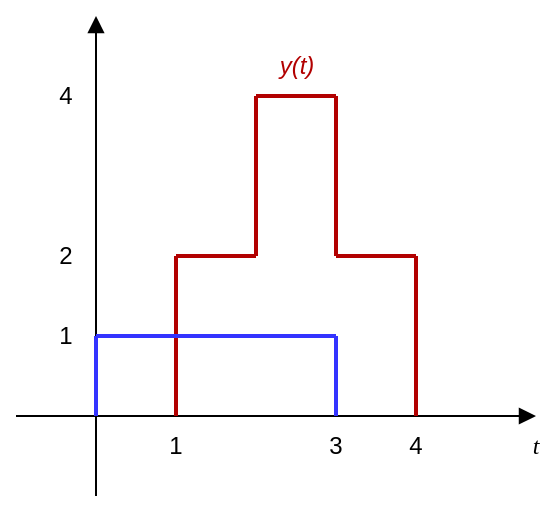 <mxfile version="20.7.4" type="device"><diagram id="E17bn0AvmCeSCLeaEtgZ" name="Pagina-1"><mxGraphModel dx="675" dy="394" grid="1" gridSize="10" guides="1" tooltips="1" connect="1" arrows="1" fold="1" page="1" pageScale="1" pageWidth="827" pageHeight="1169" math="0" shadow="0"><root><mxCell id="0"/><mxCell id="1" parent="0"/><mxCell id="0x4WYvHT3u0Fkx09kFJI-1" value="" style="endArrow=block;html=1;rounded=0;endFill=1;" parent="1" edge="1"><mxGeometry width="50" height="50" relative="1" as="geometry"><mxPoint x="40" y="440" as="sourcePoint"/><mxPoint x="300" y="440" as="targetPoint"/></mxGeometry></mxCell><mxCell id="0x4WYvHT3u0Fkx09kFJI-2" value="&lt;font face=&quot;Times New Roman&quot;&gt;&lt;i&gt;t&lt;/i&gt;&lt;/font&gt;" style="text;html=1;strokeColor=none;fillColor=none;align=center;verticalAlign=middle;whiteSpace=wrap;rounded=0;" parent="1" vertex="1"><mxGeometry x="290" y="440" width="20" height="30" as="geometry"/></mxCell><mxCell id="0x4WYvHT3u0Fkx09kFJI-5" value="" style="endArrow=block;html=1;rounded=0;endFill=1;" parent="1" edge="1"><mxGeometry width="50" height="50" relative="1" as="geometry"><mxPoint x="80" y="480" as="sourcePoint"/><mxPoint x="80" y="240" as="targetPoint"/></mxGeometry></mxCell><mxCell id="-_Euspfm7YUTP7PYn1RI-1" value="" style="endArrow=none;html=1;rounded=0;fillColor=#e51400;strokeColor=#B20000;strokeWidth=2;" parent="1" edge="1"><mxGeometry width="50" height="50" relative="1" as="geometry"><mxPoint x="120" y="440" as="sourcePoint"/><mxPoint x="120" y="360" as="targetPoint"/></mxGeometry></mxCell><mxCell id="-_Euspfm7YUTP7PYn1RI-2" value="" style="endArrow=none;html=1;rounded=0;fillColor=#e51400;strokeColor=#B20000;strokeWidth=2;" parent="1" edge="1"><mxGeometry width="50" height="50" relative="1" as="geometry"><mxPoint x="120" y="360" as="sourcePoint"/><mxPoint x="160" y="360" as="targetPoint"/></mxGeometry></mxCell><mxCell id="-_Euspfm7YUTP7PYn1RI-3" value="" style="endArrow=none;html=1;rounded=0;fillColor=#e51400;strokeColor=#B20000;strokeWidth=2;" parent="1" edge="1"><mxGeometry x="1" y="-58" width="50" height="50" relative="1" as="geometry"><mxPoint x="160" y="360" as="sourcePoint"/><mxPoint x="160" y="280" as="targetPoint"/><mxPoint x="-28" y="-50" as="offset"/></mxGeometry></mxCell><mxCell id="-_Euspfm7YUTP7PYn1RI-4" value="" style="endArrow=none;html=1;rounded=0;fillColor=#e51400;strokeColor=#B20000;strokeWidth=2;" parent="1" edge="1"><mxGeometry width="50" height="50" relative="1" as="geometry"><mxPoint x="160" y="280" as="sourcePoint"/><mxPoint x="200" y="280" as="targetPoint"/></mxGeometry></mxCell><mxCell id="-_Euspfm7YUTP7PYn1RI-5" value="" style="endArrow=none;html=1;rounded=0;fillColor=#e51400;strokeColor=#B20000;strokeWidth=2;" parent="1" edge="1"><mxGeometry x="1" y="-58" width="50" height="50" relative="1" as="geometry"><mxPoint x="200" y="360" as="sourcePoint"/><mxPoint x="200" y="280" as="targetPoint"/><mxPoint x="-28" y="-50" as="offset"/></mxGeometry></mxCell><mxCell id="-_Euspfm7YUTP7PYn1RI-6" value="" style="endArrow=none;html=1;rounded=0;fillColor=#e51400;strokeColor=#B20000;strokeWidth=2;" parent="1" edge="1"><mxGeometry width="50" height="50" relative="1" as="geometry"><mxPoint x="200" y="360" as="sourcePoint"/><mxPoint x="240" y="360" as="targetPoint"/></mxGeometry></mxCell><mxCell id="-_Euspfm7YUTP7PYn1RI-7" value="" style="endArrow=none;html=1;rounded=0;fillColor=#e51400;strokeColor=#B20000;strokeWidth=2;" parent="1" edge="1"><mxGeometry width="50" height="50" relative="1" as="geometry"><mxPoint x="240" y="440" as="sourcePoint"/><mxPoint x="240" y="360" as="targetPoint"/></mxGeometry></mxCell><mxCell id="-_Euspfm7YUTP7PYn1RI-8" value="" style="endArrow=none;html=1;rounded=0;strokeWidth=2;strokeColor=#3333FF;" parent="1" edge="1"><mxGeometry width="50" height="50" relative="1" as="geometry"><mxPoint x="80" y="400" as="sourcePoint"/><mxPoint x="200" y="400" as="targetPoint"/></mxGeometry></mxCell><mxCell id="-_Euspfm7YUTP7PYn1RI-9" value="" style="endArrow=none;html=1;rounded=0;strokeWidth=2;strokeColor=#3333FF;" parent="1" edge="1"><mxGeometry x="1" y="-58" width="50" height="50" relative="1" as="geometry"><mxPoint x="200" y="440" as="sourcePoint"/><mxPoint x="200" y="400" as="targetPoint"/><mxPoint x="-28" y="-50" as="offset"/></mxGeometry></mxCell><mxCell id="-_Euspfm7YUTP7PYn1RI-10" value="" style="endArrow=none;html=1;rounded=0;strokeWidth=2;strokeColor=#3333FF;" parent="1" edge="1"><mxGeometry x="1" y="-58" width="50" height="50" relative="1" as="geometry"><mxPoint x="80" y="440" as="sourcePoint"/><mxPoint x="80" y="400" as="targetPoint"/><mxPoint x="-28" y="-50" as="offset"/></mxGeometry></mxCell><mxCell id="-_Euspfm7YUTP7PYn1RI-13" value="&lt;i&gt;&lt;font color=&quot;#b20000&quot;&gt;y(t)&lt;/font&gt;&lt;/i&gt;" style="text;html=1;align=center;verticalAlign=middle;resizable=0;points=[];autosize=1;strokeColor=none;fillColor=none;" parent="1" vertex="1"><mxGeometry x="160" y="250" width="40" height="30" as="geometry"/></mxCell><mxCell id="-_Euspfm7YUTP7PYn1RI-16" value="1" style="text;html=1;strokeColor=none;fillColor=none;align=center;verticalAlign=middle;whiteSpace=wrap;rounded=0;fontColor=#000000;" parent="1" vertex="1"><mxGeometry x="60" y="395" width="10" height="10" as="geometry"/></mxCell><mxCell id="-_Euspfm7YUTP7PYn1RI-17" value="2" style="text;html=1;strokeColor=none;fillColor=none;align=center;verticalAlign=middle;whiteSpace=wrap;rounded=0;fontColor=#000000;" parent="1" vertex="1"><mxGeometry x="60" y="350" width="10" height="20" as="geometry"/></mxCell><mxCell id="-_Euspfm7YUTP7PYn1RI-18" value="4" style="text;html=1;strokeColor=none;fillColor=none;align=center;verticalAlign=middle;whiteSpace=wrap;rounded=0;fontColor=#000000;" parent="1" vertex="1"><mxGeometry x="60" y="270" width="10" height="20" as="geometry"/></mxCell><mxCell id="-_Euspfm7YUTP7PYn1RI-19" value="1" style="text;html=1;strokeColor=none;fillColor=none;align=center;verticalAlign=middle;whiteSpace=wrap;rounded=0;fontColor=#000000;" parent="1" vertex="1"><mxGeometry x="110" y="450" width="20" height="10" as="geometry"/></mxCell><mxCell id="-_Euspfm7YUTP7PYn1RI-20" value="3" style="text;html=1;strokeColor=none;fillColor=none;align=center;verticalAlign=middle;whiteSpace=wrap;rounded=0;fontColor=#000000;" parent="1" vertex="1"><mxGeometry x="190" y="450" width="20" height="10" as="geometry"/></mxCell><mxCell id="-_Euspfm7YUTP7PYn1RI-21" value="4" style="text;html=1;strokeColor=none;fillColor=none;align=center;verticalAlign=middle;whiteSpace=wrap;rounded=0;fontColor=#000000;" parent="1" vertex="1"><mxGeometry x="230" y="450" width="20" height="10" as="geometry"/></mxCell></root></mxGraphModel></diagram></mxfile>
